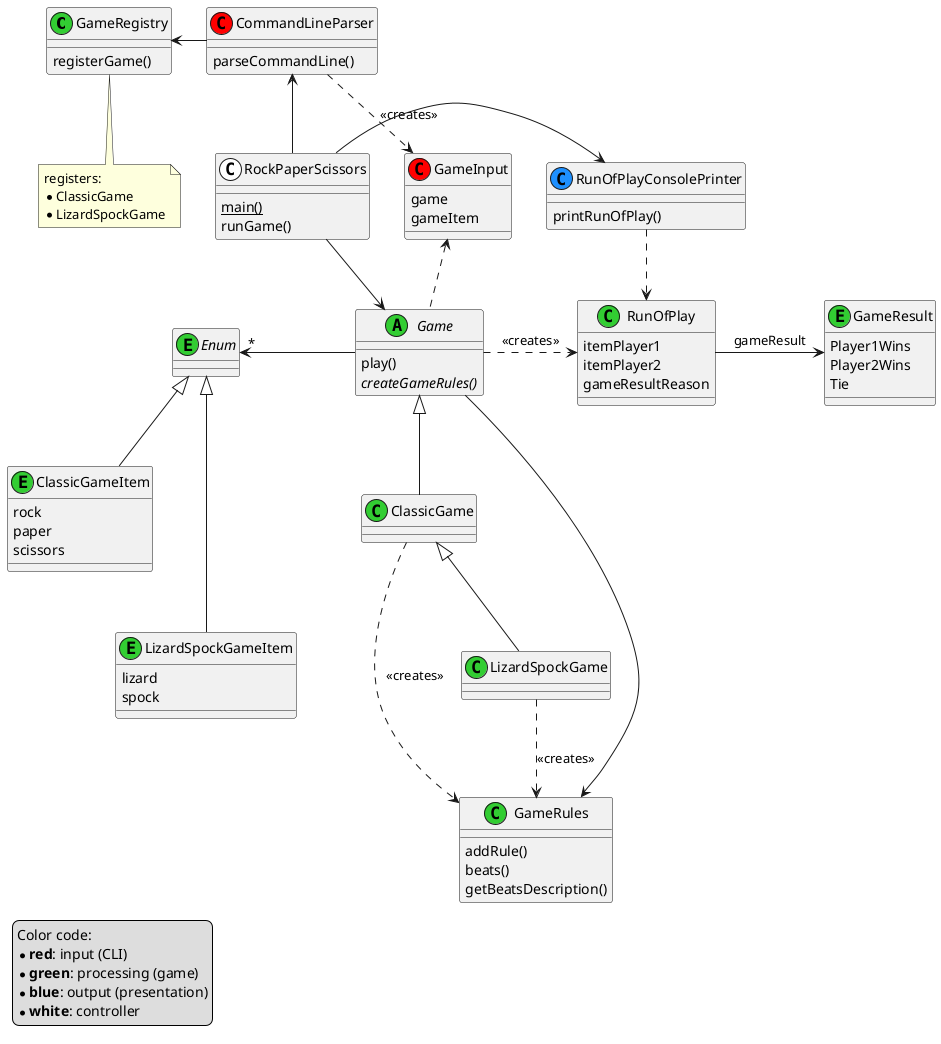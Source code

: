 @startuml

' This is a PlantUML file that describes a UML Class Diagram textually.
' See http://plantuml.com for more information.



class GameRegistry << (C, limegreen) >> {
    registerGame()
}
note bottom: registers:\n* ClassicGame \n* LizardSpockGame



class CommandLineParser << (C, red) >> {
    parseCommandLine()
}
CommandLineParser -left-> GameRegistry
CommandLineParser .down.> GameInput : << creates >>



class RockPaperScissors << (C, white) >> {
    {static} main()
    runGame()
}
RockPaperScissors -left-> CommandLineParser
RockPaperScissors -down-> Game
RockPaperScissors -right-> RunOfPlayConsolePrinter



class RunOfPlayConsolePrinter << (C,dodgerblue) >> {
    printRunOfPlay()
}
RunOfPlayConsolePrinter ..> RunOfPlay



abstract class Game << (A,limegreen) >> {
    play()
    {abstract} createGameRules()
}
Game .up.> GameInput
Game --> GameRules
Game -left-> "*" Enum
Game .right.> RunOfPlay : << creates >>



class GameRules << (C,limegreen) >> {
    addRule()
    beats()
    getBeatsDescription()
}



class GameInput << (C,red) >> {
    game
    gameItem
}



class ClassicGame << (C,limegreen) >> {
}
Game <|-- ClassicGame
ClassicGame .right.> GameRules : << creates >>



class LizardSpockGame << (C,limegreen) >> {
}
ClassicGame <|-- LizardSpockGame
LizardSpockGame ..> GameRules : << creates >>



abstract class Enum << (E,limegreen) >>



enum ClassicGameItem << (E,limegreen) >> {
    rock
    paper
    scissors
}
Enum <|-- ClassicGameItem



enum LizardSpockGameItem << (E,limegreen) >> {
    lizard
    spock
}
Enum <|--- LizardSpockGameItem



class RunOfPlay << (C,limegreen) >> {
    itemPlayer1
    itemPlayer2
    gameResultReason
}
RunOfPlay -right-> GameResult : gameResult



enum GameResult << (E,limegreen) >> {
    Player1Wins
    Player2Wins
    Tie
}



legend left
  Color code:
  *<b>red</b>: input (CLI)
  *<b>green</b>: processing (game)
  *<b>blue</b>: output (presentation)
  *<b>white</b>: controller
endlegend

@enduml
